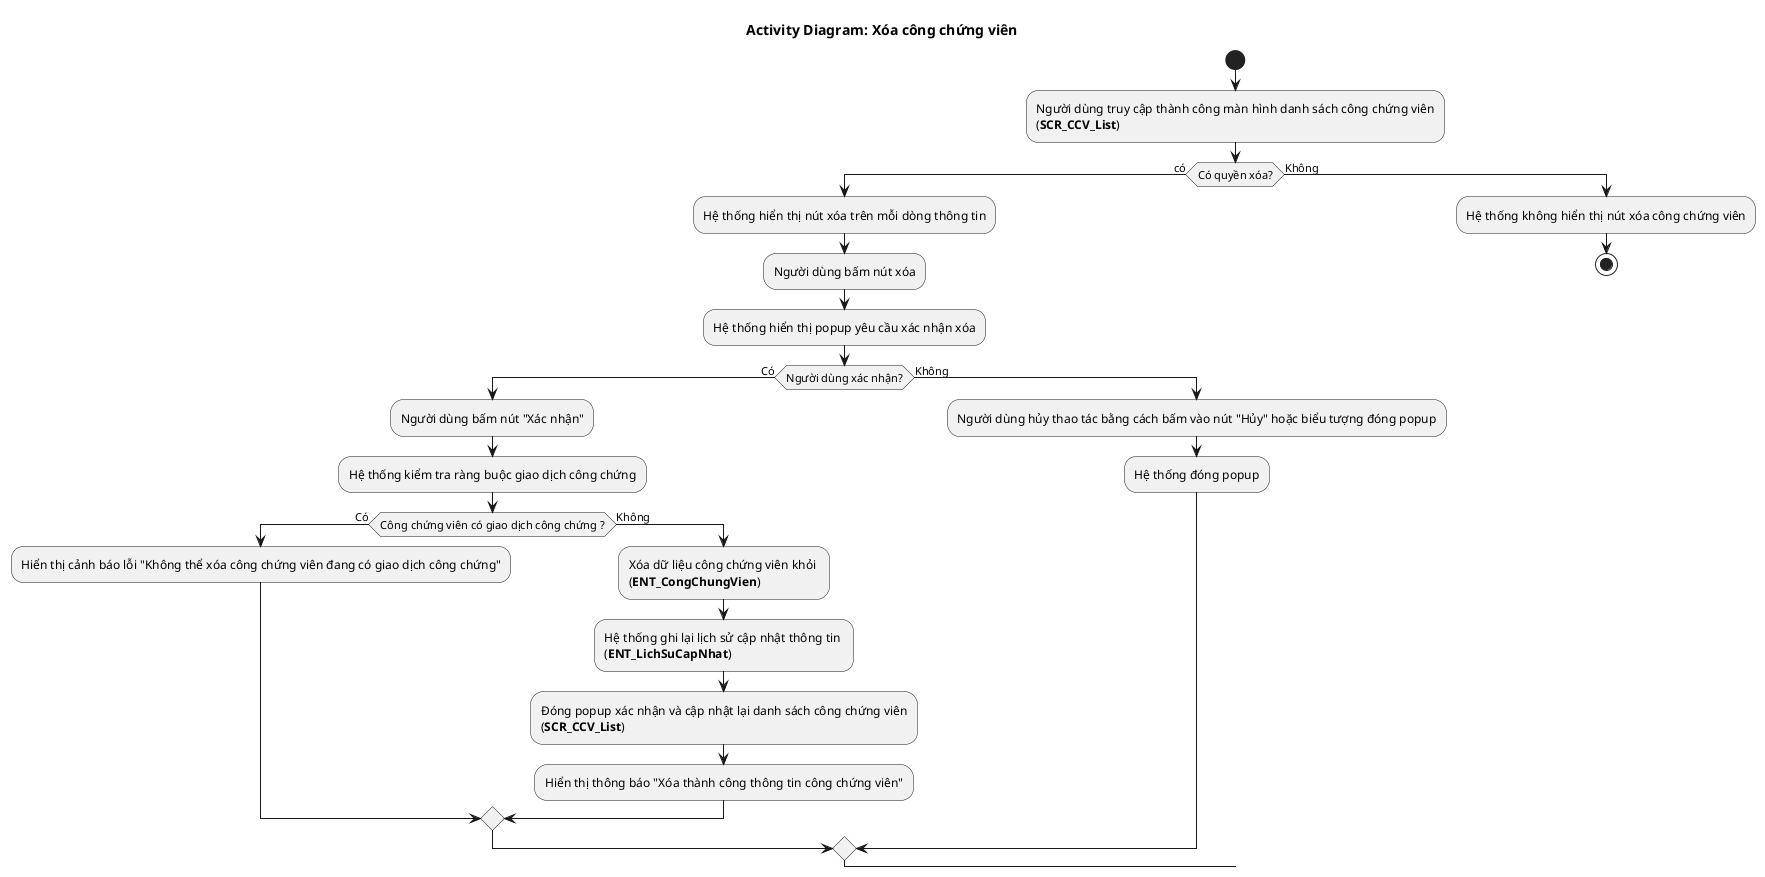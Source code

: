@startuml AD_CCV_Delete
!pragma layout smetana
title Activity Diagram: Xóa công chứng viên

start
:Người dùng truy cập thành công màn hình danh sách công chứng viên\n(**SCR_CCV_List**);
if (Có quyền xóa?) then (có)
:Hệ thống hiển thị nút xóa trên mỗi dòng thông tin;
:Người dùng bấm nút xóa;
:Hệ thống hiển thị popup yêu cầu xác nhận xóa;
if (Người dùng xác nhận?) then (Có)
  :Người dùng bấm nút "Xác nhận";
  :Hệ thống kiểm tra ràng buộc giao dịch công chứng;
 if (Công chứng viên có giao dịch công chứng ?) then (Có)
    :Hiển thị cảnh báo lỗi "Không thể xóa công chứng viên đang có giao dịch công chứng";    
  else (Không)
    :Xóa dữ liệu công chứng viên khỏi \n(**ENT_CongChungVien**);
    :Hệ thống ghi lại lịch sử cập nhật thông tin \n(**ENT_LichSuCapNhat**);
    :Đóng popup xác nhận và cập nhật lại danh sách công chứng viên\n(**SCR_CCV_List**);
    :Hiển thị thông báo "Xóa thành công thông tin công chứng viên";
  endif
else (Không)
  :Người dùng hủy thao tác bằng cách bấm vào nút "Hủy" hoặc biểu tượng đóng popup;
  :Hệ thống đóng popup;
endif
else (Không)
:Hệ thống không hiển thị nút xóa công chứng viên;
stop
@enduml
